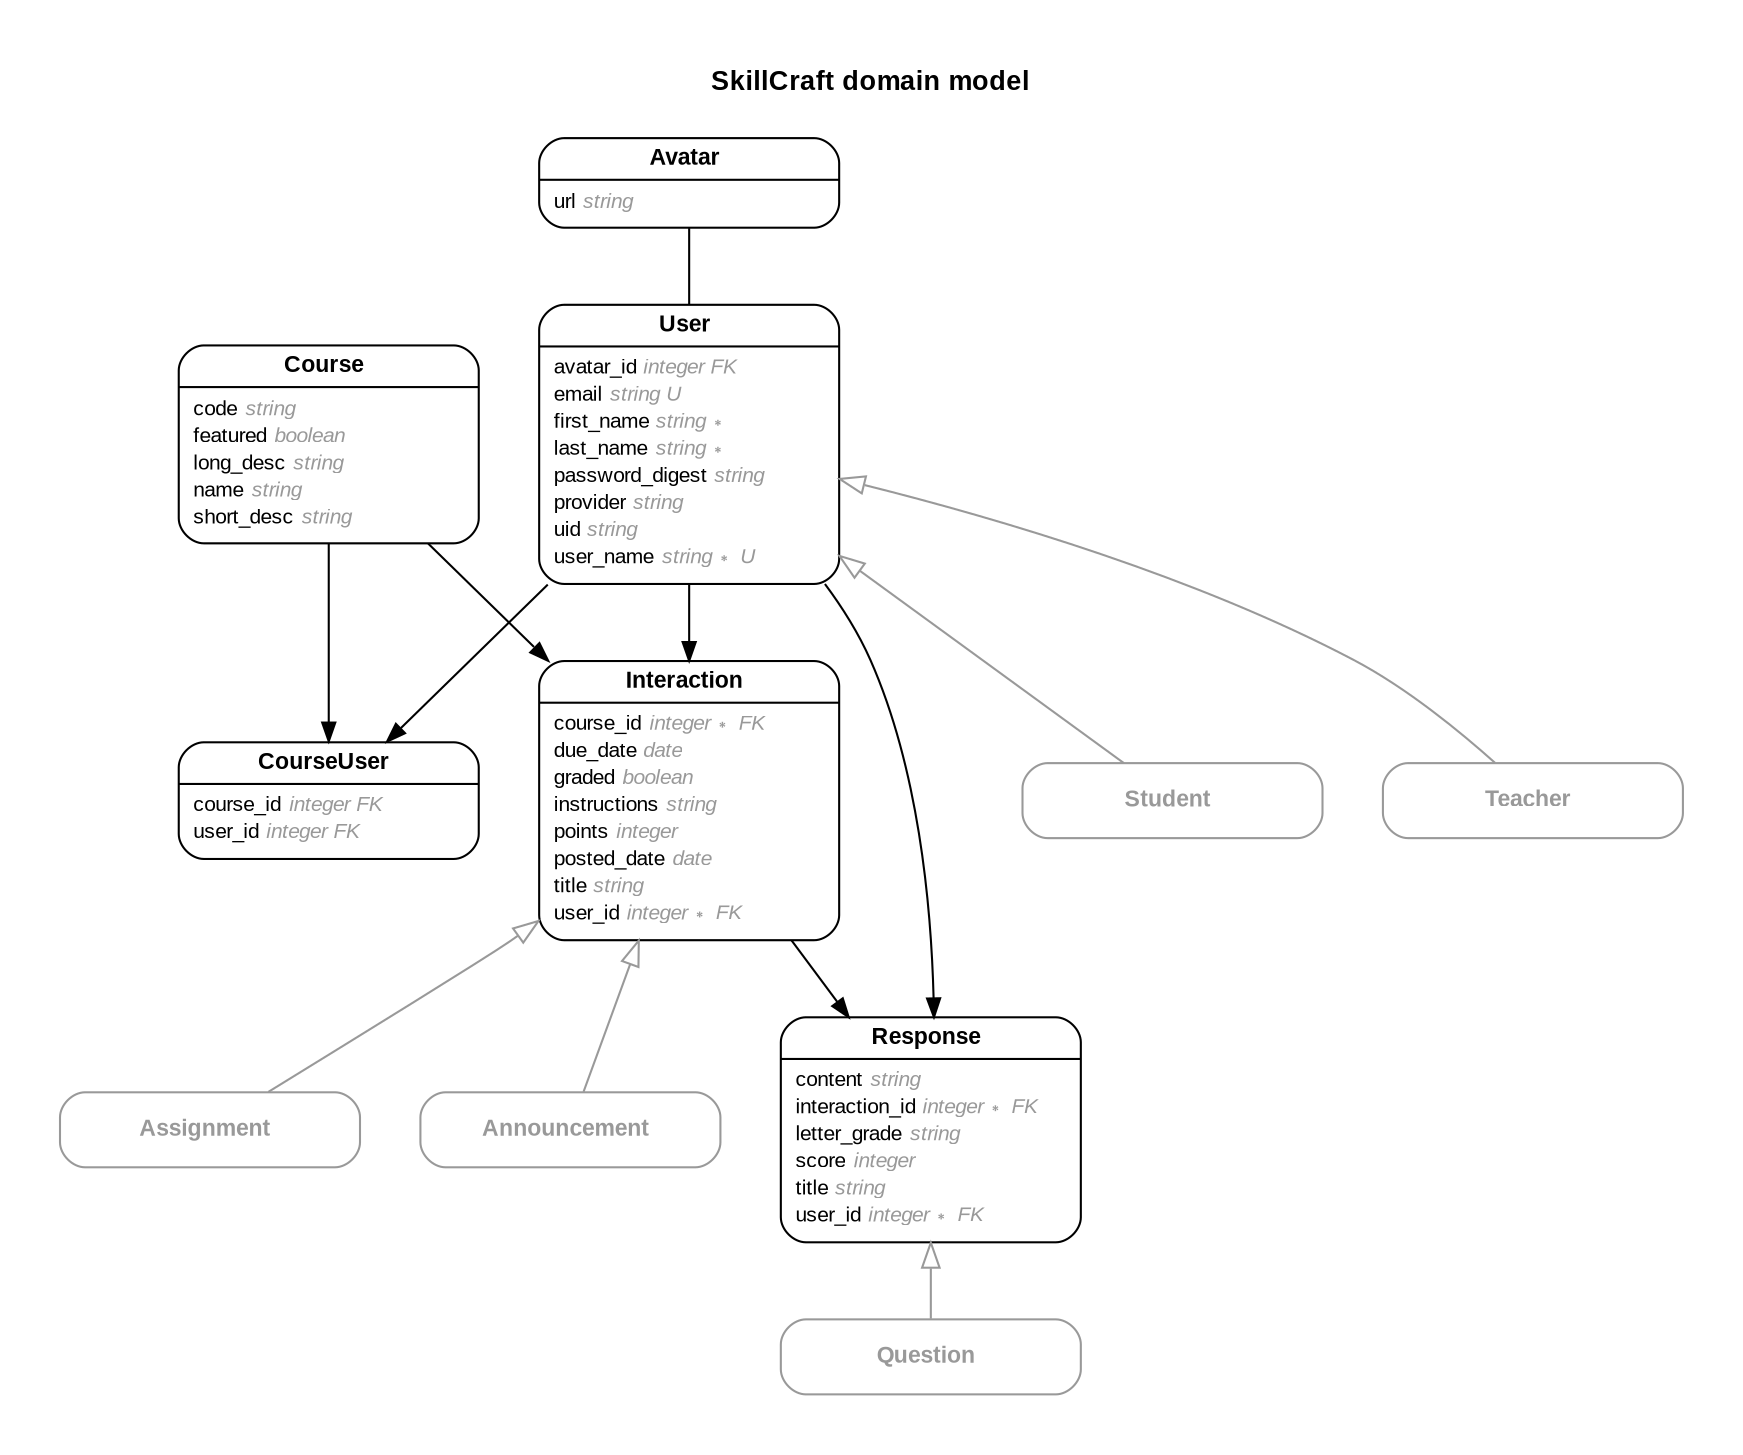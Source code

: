 digraph SkillCraft {
rankdir = "LR";
ranksep = "0.5";
nodesep = "0.4";
pad = "0.4,0.4";
margin = "0,0";
concentrate = "true";
labelloc = "t";
fontsize = "13";
fontname = "Arial Bold";
splines = "spline";
node[ shape  =  "Mrecord" , fontsize  =  "10" , fontname  =  "Arial" , margin  =  "0.07,0.05" , penwidth  =  "1.0"];
edge[ fontname  =  "Arial" , fontsize  =  "7" , dir  =  "both" , arrowsize  =  "0.9" , penwidth  =  "1.0" , labelangle  =  "32" , labeldistance  =  "1.8"];
rankdir = "TB";
label = "SkillCraft domain model\n\n";
m_Announcement [color = "grey60", fontcolor = "grey60", label = <{<table border="0" align="center" cellspacing="0.5" cellpadding="0" width="134">
  <tr><td align="center" valign="bottom" width="130"><font face="Arial Bold" point-size="11">Announcement</font></td></tr>
</table>
}>];
m_Assignment [color = "grey60", fontcolor = "grey60", label = <{<table border="0" align="center" cellspacing="0.5" cellpadding="0" width="134">
  <tr><td align="center" valign="bottom" width="130"><font face="Arial Bold" point-size="11">Assignment</font></td></tr>
</table>
}>];
m_Avatar [label = <{<table border="0" align="center" cellspacing="0.5" cellpadding="0" width="134">
  <tr><td align="center" valign="bottom" width="130"><font face="Arial Bold" point-size="11">Avatar</font></td></tr>
</table>
|
<table border="0" align="left" cellspacing="2" cellpadding="0" width="134">
  <tr><td align="left" width="130" port="url">url <font face="Arial Italic" color="grey60">string</font></td></tr>
</table>
}>];
m_Course [label = <{<table border="0" align="center" cellspacing="0.5" cellpadding="0" width="134">
  <tr><td align="center" valign="bottom" width="130"><font face="Arial Bold" point-size="11">Course</font></td></tr>
</table>
|
<table border="0" align="left" cellspacing="2" cellpadding="0" width="134">
  <tr><td align="left" width="130" port="code">code <font face="Arial Italic" color="grey60">string</font></td></tr>
  <tr><td align="left" width="130" port="featured">featured <font face="Arial Italic" color="grey60">boolean</font></td></tr>
  <tr><td align="left" width="130" port="long_desc">long_desc <font face="Arial Italic" color="grey60">string</font></td></tr>
  <tr><td align="left" width="130" port="name">name <font face="Arial Italic" color="grey60">string</font></td></tr>
  <tr><td align="left" width="130" port="short_desc">short_desc <font face="Arial Italic" color="grey60">string</font></td></tr>
</table>
}>];
m_CourseUser [label = <{<table border="0" align="center" cellspacing="0.5" cellpadding="0" width="134">
  <tr><td align="center" valign="bottom" width="130"><font face="Arial Bold" point-size="11">CourseUser</font></td></tr>
</table>
|
<table border="0" align="left" cellspacing="2" cellpadding="0" width="134">
  <tr><td align="left" width="130" port="course_id">course_id <font face="Arial Italic" color="grey60">integer FK</font></td></tr>
  <tr><td align="left" width="130" port="user_id">user_id <font face="Arial Italic" color="grey60">integer FK</font></td></tr>
</table>
}>];
m_Interaction [label = <{<table border="0" align="center" cellspacing="0.5" cellpadding="0" width="134">
  <tr><td align="center" valign="bottom" width="130"><font face="Arial Bold" point-size="11">Interaction</font></td></tr>
</table>
|
<table border="0" align="left" cellspacing="2" cellpadding="0" width="134">
  <tr><td align="left" width="130" port="course_id">course_id <font face="Arial Italic" color="grey60">integer ∗ FK</font></td></tr>
  <tr><td align="left" width="130" port="due_date">due_date <font face="Arial Italic" color="grey60">date</font></td></tr>
  <tr><td align="left" width="130" port="graded">graded <font face="Arial Italic" color="grey60">boolean</font></td></tr>
  <tr><td align="left" width="130" port="instructions">instructions <font face="Arial Italic" color="grey60">string</font></td></tr>
  <tr><td align="left" width="130" port="points">points <font face="Arial Italic" color="grey60">integer</font></td></tr>
  <tr><td align="left" width="130" port="posted_date">posted_date <font face="Arial Italic" color="grey60">date</font></td></tr>
  <tr><td align="left" width="130" port="title">title <font face="Arial Italic" color="grey60">string</font></td></tr>
  <tr><td align="left" width="130" port="user_id">user_id <font face="Arial Italic" color="grey60">integer ∗ FK</font></td></tr>
</table>
}>];
m_Question [color = "grey60", fontcolor = "grey60", label = <{<table border="0" align="center" cellspacing="0.5" cellpadding="0" width="134">
  <tr><td align="center" valign="bottom" width="130"><font face="Arial Bold" point-size="11">Question</font></td></tr>
</table>
}>];
m_Response [label = <{<table border="0" align="center" cellspacing="0.5" cellpadding="0" width="134">
  <tr><td align="center" valign="bottom" width="130"><font face="Arial Bold" point-size="11">Response</font></td></tr>
</table>
|
<table border="0" align="left" cellspacing="2" cellpadding="0" width="134">
  <tr><td align="left" width="130" port="content">content <font face="Arial Italic" color="grey60">string</font></td></tr>
  <tr><td align="left" width="130" port="interaction_id">interaction_id <font face="Arial Italic" color="grey60">integer ∗ FK</font></td></tr>
  <tr><td align="left" width="130" port="letter_grade">letter_grade <font face="Arial Italic" color="grey60">string</font></td></tr>
  <tr><td align="left" width="130" port="score">score <font face="Arial Italic" color="grey60">integer</font></td></tr>
  <tr><td align="left" width="130" port="title">title <font face="Arial Italic" color="grey60">string</font></td></tr>
  <tr><td align="left" width="130" port="user_id">user_id <font face="Arial Italic" color="grey60">integer ∗ FK</font></td></tr>
</table>
}>];
m_Student [color = "grey60", fontcolor = "grey60", label = <{<table border="0" align="center" cellspacing="0.5" cellpadding="0" width="134">
  <tr><td align="center" valign="bottom" width="130"><font face="Arial Bold" point-size="11">Student</font></td></tr>
</table>
}>];
m_Teacher [color = "grey60", fontcolor = "grey60", label = <{<table border="0" align="center" cellspacing="0.5" cellpadding="0" width="134">
  <tr><td align="center" valign="bottom" width="130"><font face="Arial Bold" point-size="11">Teacher</font></td></tr>
</table>
}>];
m_User [label = <{<table border="0" align="center" cellspacing="0.5" cellpadding="0" width="134">
  <tr><td align="center" valign="bottom" width="130"><font face="Arial Bold" point-size="11">User</font></td></tr>
</table>
|
<table border="0" align="left" cellspacing="2" cellpadding="0" width="134">
  <tr><td align="left" width="130" port="avatar_id">avatar_id <font face="Arial Italic" color="grey60">integer FK</font></td></tr>
  <tr><td align="left" width="130" port="email">email <font face="Arial Italic" color="grey60">string U</font></td></tr>
  <tr><td align="left" width="130" port="first_name">first_name <font face="Arial Italic" color="grey60">string ∗</font></td></tr>
  <tr><td align="left" width="130" port="last_name">last_name <font face="Arial Italic" color="grey60">string ∗</font></td></tr>
  <tr><td align="left" width="130" port="password_digest">password_digest <font face="Arial Italic" color="grey60">string</font></td></tr>
  <tr><td align="left" width="130" port="provider">provider <font face="Arial Italic" color="grey60">string</font></td></tr>
  <tr><td align="left" width="130" port="uid">uid <font face="Arial Italic" color="grey60">string</font></td></tr>
  <tr><td align="left" width="130" port="user_name">user_name <font face="Arial Italic" color="grey60">string ∗ U</font></td></tr>
</table>
}>];
  m_Interaction -> m_Announcement [color = "grey60", arrowtail = "onormal", arrowhead = "none", arrowsize = "1.2"];
  m_Interaction -> m_Assignment [color = "grey60", arrowtail = "onormal", arrowhead = "none", arrowsize = "1.2"];
  m_Response -> m_Question [color = "grey60", arrowtail = "onormal", arrowhead = "none", arrowsize = "1.2"];
  m_User -> m_Student [color = "grey60", arrowtail = "onormal", arrowhead = "none", arrowsize = "1.2"];
  m_User -> m_Teacher [color = "grey60", arrowtail = "onormal", arrowhead = "none", arrowsize = "1.2"];
  m_User -> m_Response [arrowhead = "normal", arrowtail = "none", weight = "5"];
  m_User -> m_Interaction [arrowhead = "normal", arrowtail = "none", weight = "6"];
  m_User -> m_CourseUser [arrowhead = "normal", arrowtail = "none", weight = "4"];
  m_Avatar -> m_User [arrowhead = "none", arrowtail = "none", weight = "4"];
  m_Course -> m_Interaction [arrowhead = "normal", arrowtail = "none", weight = "4"];
  m_Interaction -> m_Response [arrowhead = "normal", arrowtail = "none", weight = "5"];
  m_Course -> m_CourseUser [arrowhead = "normal", arrowtail = "none", weight = "2"];
}
